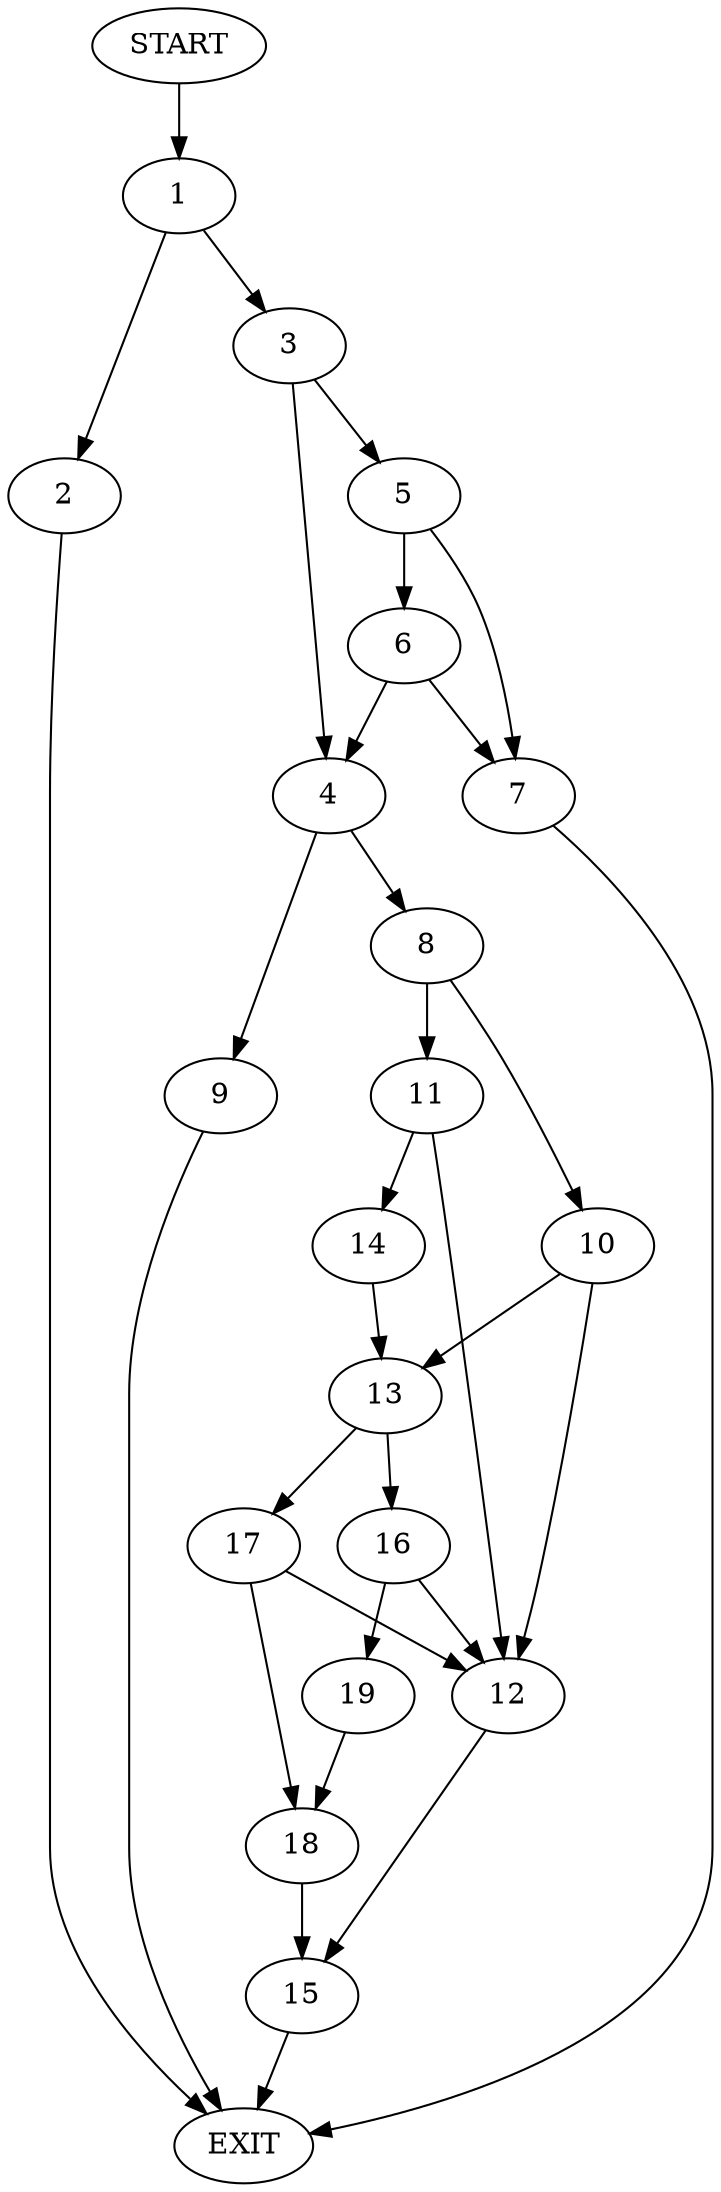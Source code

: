 digraph {
0 [label="START"]
20 [label="EXIT"]
0 -> 1
1 -> 2
1 -> 3
2 -> 20
3 -> 4
3 -> 5
5 -> 6
5 -> 7
4 -> 8
4 -> 9
7 -> 20
6 -> 7
6 -> 4
8 -> 10
8 -> 11
9 -> 20
10 -> 12
10 -> 13
11 -> 12
11 -> 14
14 -> 13
12 -> 15
13 -> 16
13 -> 17
17 -> 12
17 -> 18
16 -> 12
16 -> 19
19 -> 18
18 -> 15
15 -> 20
}
